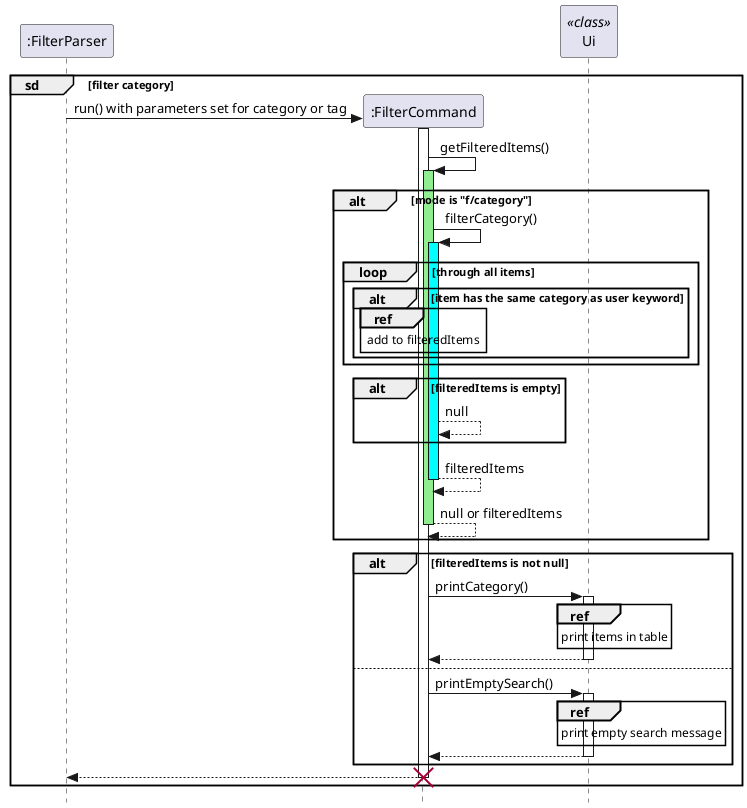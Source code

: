 @startuml
'https://plantuml.com/sequence-diagram

skinparam style strictuml
participant ":FilterParser"
group sd [filter category]
    ":FilterParser" -> ":FilterCommand" ** : run() with parameters set for category or tag
    activate ":FilterCommand"
    ":FilterCommand" -> ":FilterCommand": getFilteredItems()
    activate ":FilterCommand" #lightgreen
    alt mode is "f/category"
        ":FilterCommand" -> ":FilterCommand": filterCategory()
        activate ":FilterCommand" #cyan
        loop through all items
            alt item has the same category as user keyword
                ref over ":FilterCommand"
                    add to filteredItems
                end ref
            end
        end
        alt filteredItems is empty
            ":FilterCommand" --> ":FilterCommand": null
        end
        return filteredItems
    return null or filteredItems
    end
    Participant "Ui" <<class>>
    alt filteredItems is not null
        ":FilterCommand" -> "Ui": printCategory()
        activate "Ui"
        ref over "Ui"
            print items in table
        end ref
        return
    else
        ":FilterCommand" -> "Ui": printEmptySearch()
        activate "Ui"
        ref over "Ui"
            print empty search message
        end ref
        return
    end
    return
    destroy ":FilterCommand"
end
@enduml